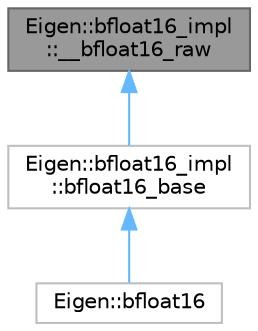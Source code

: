 digraph "Eigen::bfloat16_impl::__bfloat16_raw"
{
 // LATEX_PDF_SIZE
  bgcolor="transparent";
  edge [fontname=Helvetica,fontsize=10,labelfontname=Helvetica,labelfontsize=10];
  node [fontname=Helvetica,fontsize=10,shape=box,height=0.2,width=0.4];
  Node1 [id="Node000001",label="Eigen::bfloat16_impl\l::__bfloat16_raw",height=0.2,width=0.4,color="gray40", fillcolor="grey60", style="filled", fontcolor="black",tooltip=" "];
  Node1 -> Node2 [id="edge3_Node000001_Node000002",dir="back",color="steelblue1",style="solid",tooltip=" "];
  Node2 [id="Node000002",label="Eigen::bfloat16_impl\l::bfloat16_base",height=0.2,width=0.4,color="grey75", fillcolor="white", style="filled",URL="$structEigen_1_1bfloat16__impl_1_1bfloat16__base.html",tooltip=" "];
  Node2 -> Node3 [id="edge4_Node000002_Node000003",dir="back",color="steelblue1",style="solid",tooltip=" "];
  Node3 [id="Node000003",label="Eigen::bfloat16",height=0.2,width=0.4,color="grey75", fillcolor="white", style="filled",URL="$structEigen_1_1bfloat16.html",tooltip=" "];
}
